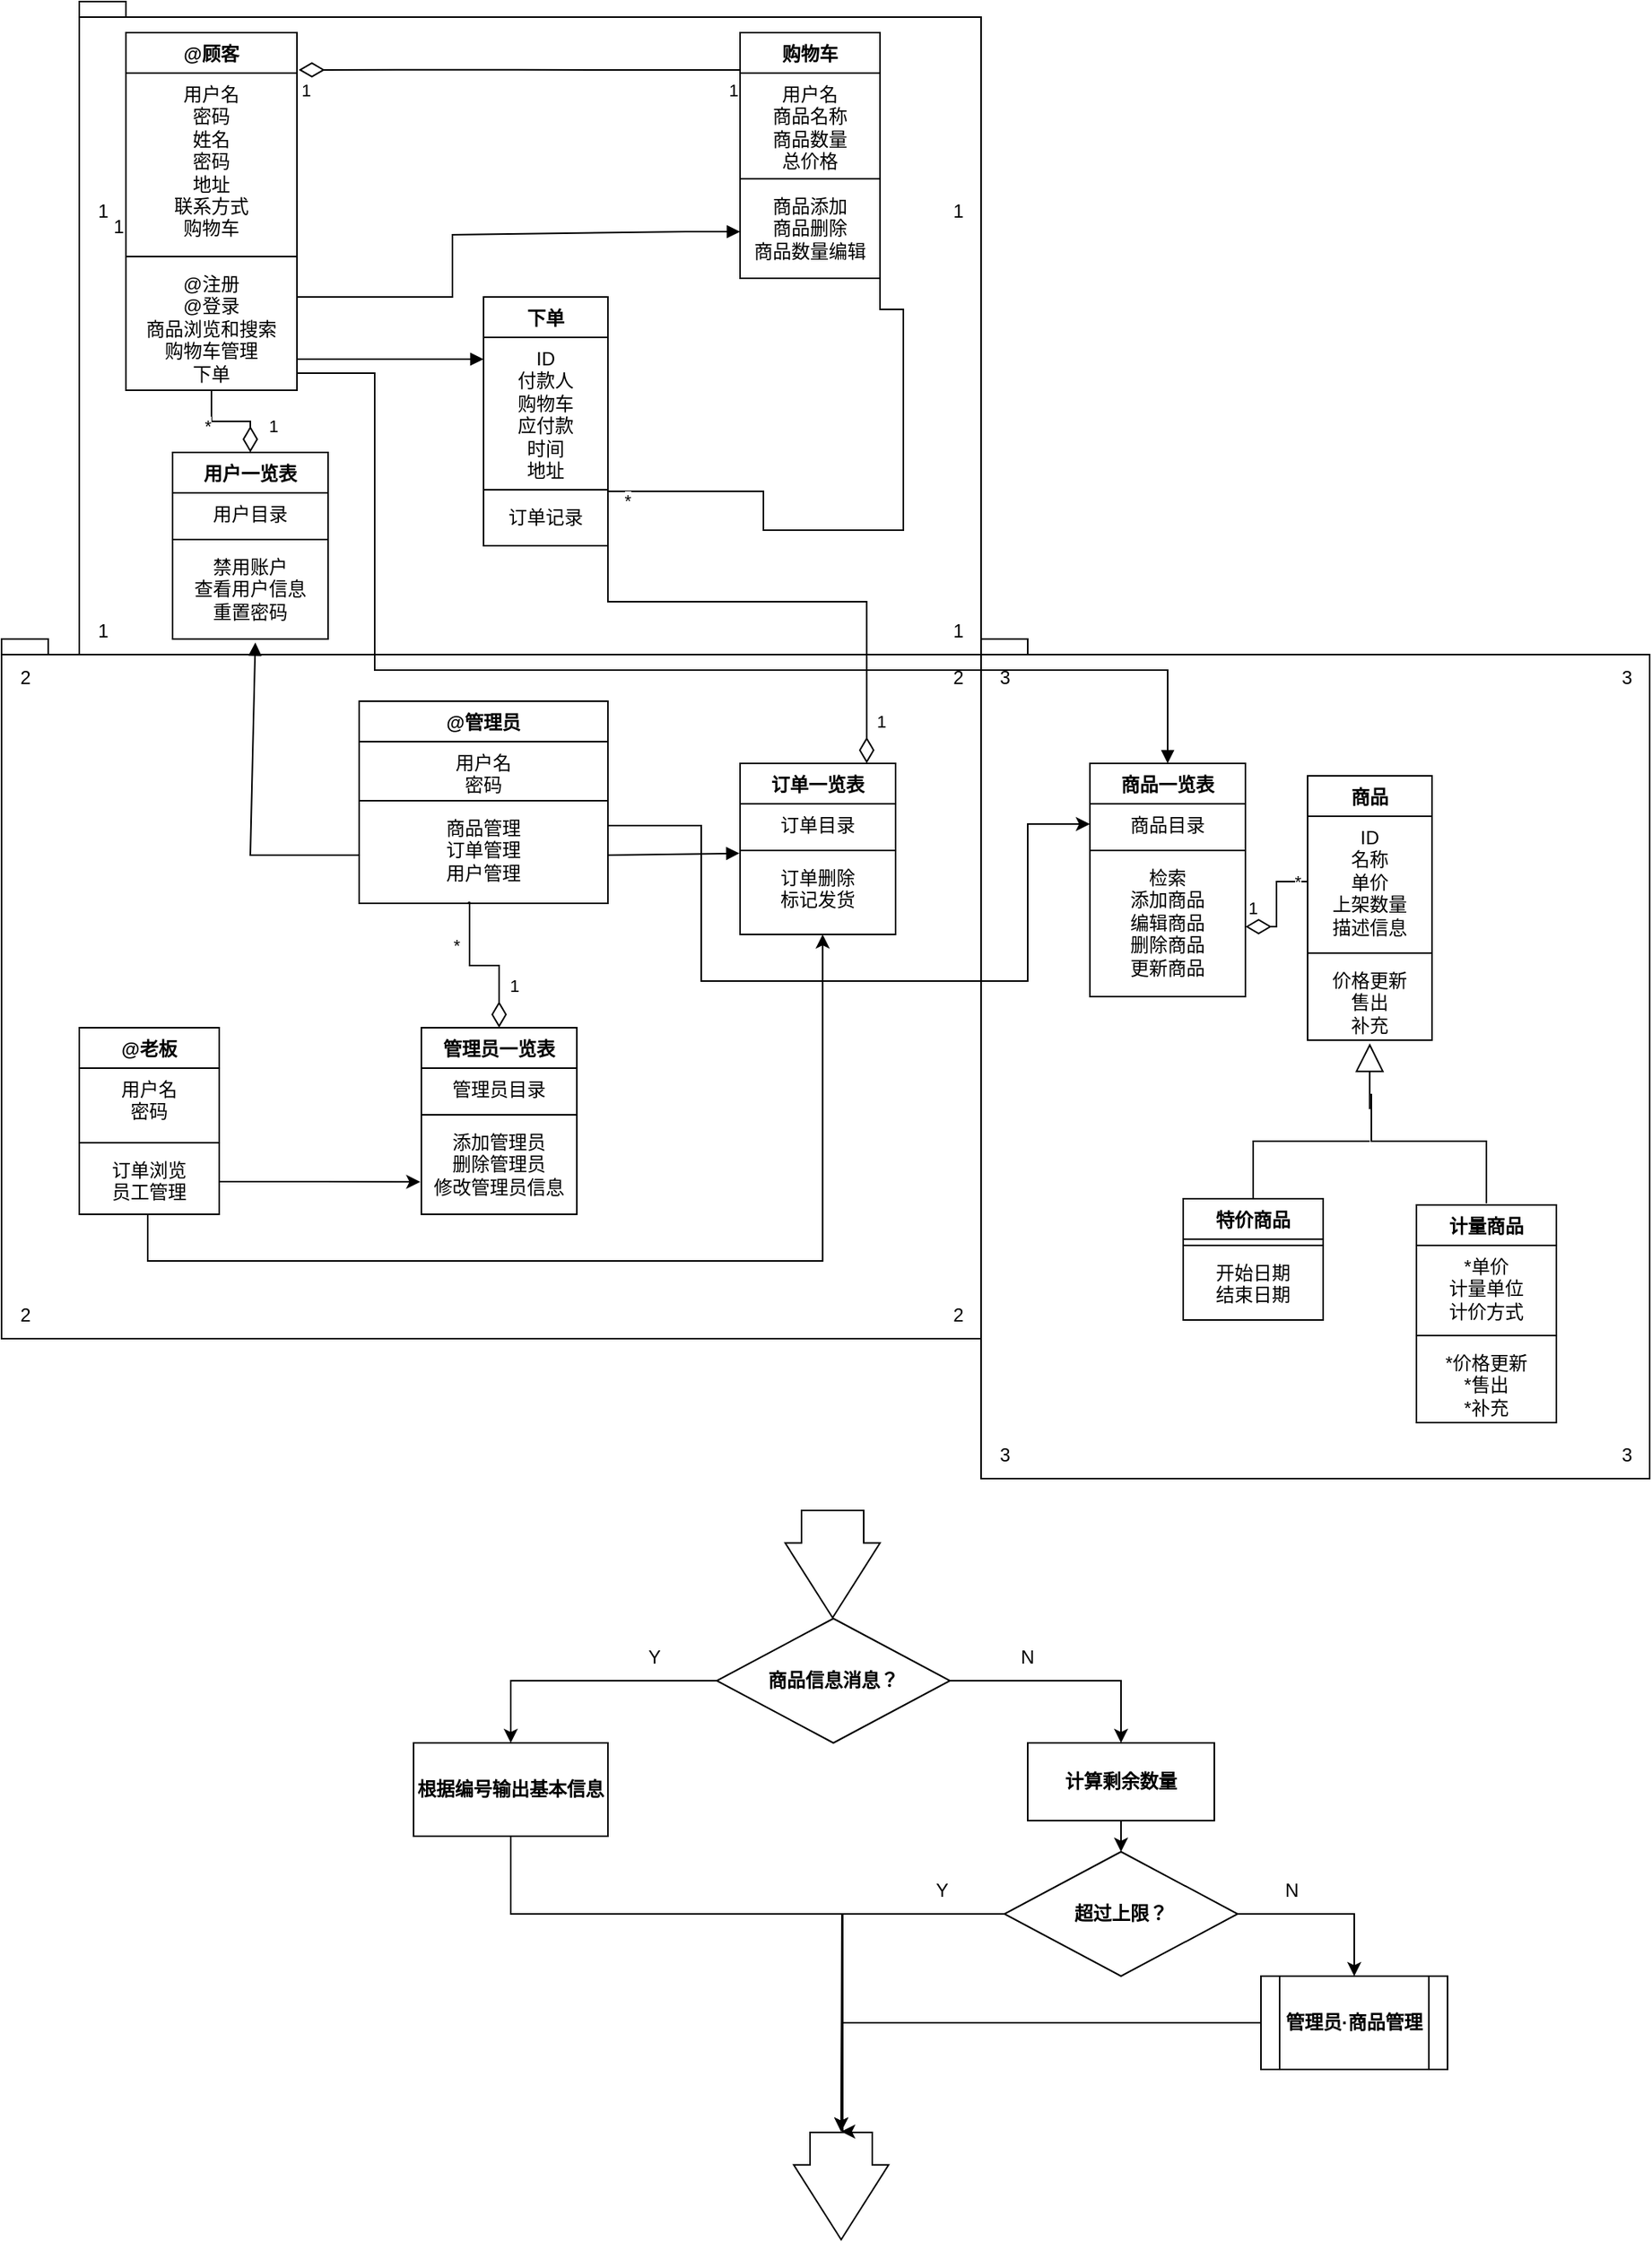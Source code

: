 <mxfile version="22.0.4" type="github">
  <diagram name="Page-1" id="e7e014a7-5840-1c2e-5031-d8a46d1fe8dd">
    <mxGraphModel dx="1042" dy="543" grid="1" gridSize="10" guides="1" tooltips="1" connect="1" arrows="1" fold="1" page="1" pageScale="1" pageWidth="1169" pageHeight="826" background="none" math="0" shadow="0">
      <root>
        <mxCell id="0" />
        <mxCell id="1" parent="0" />
        <mxCell id="9KnD5VtuCWjYIkfTTjhj-214" value="" style="rounded=0;whiteSpace=wrap;html=1;" vertex="1" parent="1">
          <mxGeometry x="820" y="1010" width="430" height="530" as="geometry" />
        </mxCell>
        <mxCell id="9KnD5VtuCWjYIkfTTjhj-182" value="" style="rounded=0;whiteSpace=wrap;html=1;" vertex="1" parent="1">
          <mxGeometry x="190" y="1010" width="630" height="440" as="geometry" />
        </mxCell>
        <mxCell id="9KnD5VtuCWjYIkfTTjhj-96" value="" style="rounded=0;whiteSpace=wrap;html=1;" vertex="1" parent="1">
          <mxGeometry x="240" y="600" width="580" height="410" as="geometry" />
        </mxCell>
        <mxCell id="9KnD5VtuCWjYIkfTTjhj-64" value="下单" style="swimlane;fontStyle=1;align=center;verticalAlign=top;childLayout=stackLayout;horizontal=1;startSize=26;horizontalStack=0;resizeParent=1;resizeParentMax=0;resizeLast=0;collapsible=1;marginBottom=0;whiteSpace=wrap;html=1;" vertex="1" parent="1">
          <mxGeometry x="500" y="780" width="80" height="160" as="geometry" />
        </mxCell>
        <mxCell id="9KnD5VtuCWjYIkfTTjhj-65" value="ID&lt;br&gt;付款人&lt;br&gt;购物车&lt;br&gt;应付款&lt;br&gt;时间&lt;br&gt;地址" style="text;strokeColor=none;fillColor=none;align=center;verticalAlign=top;spacingLeft=4;spacingRight=4;overflow=hidden;rotatable=0;points=[[0,0.5],[1,0.5]];portConstraint=eastwest;whiteSpace=wrap;html=1;" vertex="1" parent="9KnD5VtuCWjYIkfTTjhj-64">
          <mxGeometry y="26" width="80" height="94" as="geometry" />
        </mxCell>
        <mxCell id="9KnD5VtuCWjYIkfTTjhj-66" value="" style="line;strokeWidth=1;fillColor=none;align=left;verticalAlign=middle;spacingTop=-1;spacingLeft=3;spacingRight=3;rotatable=0;labelPosition=right;points=[];portConstraint=eastwest;strokeColor=inherit;" vertex="1" parent="9KnD5VtuCWjYIkfTTjhj-64">
          <mxGeometry y="120" width="80" height="8" as="geometry" />
        </mxCell>
        <mxCell id="9KnD5VtuCWjYIkfTTjhj-67" value="订单记录" style="text;strokeColor=none;fillColor=none;align=center;verticalAlign=top;spacingLeft=4;spacingRight=4;overflow=hidden;rotatable=0;points=[[0,0.5],[1,0.5]];portConstraint=eastwest;whiteSpace=wrap;html=1;" vertex="1" parent="9KnD5VtuCWjYIkfTTjhj-64">
          <mxGeometry y="128" width="80" height="32" as="geometry" />
        </mxCell>
        <mxCell id="9KnD5VtuCWjYIkfTTjhj-68" value="" style="html=1;verticalAlign=bottom;endArrow=block;curved=0;rounded=0;entryX=0;entryY=0.5;entryDx=0;entryDy=0;" edge="1" parent="1">
          <mxGeometry x="-0.003" width="80" relative="1" as="geometry">
            <mxPoint x="380" y="820" as="sourcePoint" />
            <mxPoint x="500" y="820" as="targetPoint" />
            <mxPoint as="offset" />
          </mxGeometry>
        </mxCell>
        <mxCell id="9KnD5VtuCWjYIkfTTjhj-51" value="@顾客" style="swimlane;fontStyle=1;align=center;verticalAlign=top;childLayout=stackLayout;horizontal=1;startSize=26;horizontalStack=0;resizeParent=1;resizeParentMax=0;resizeLast=0;collapsible=1;marginBottom=0;whiteSpace=wrap;html=1;" vertex="1" parent="1">
          <mxGeometry x="270" y="610" width="110" height="230" as="geometry">
            <mxRectangle x="270" y="720" width="100" height="30" as="alternateBounds" />
          </mxGeometry>
        </mxCell>
        <mxCell id="9KnD5VtuCWjYIkfTTjhj-52" value="&lt;div style=&quot;&quot;&gt;&lt;span style=&quot;background-color: initial;&quot;&gt;用户名&lt;/span&gt;&lt;/div&gt;&lt;div style=&quot;&quot;&gt;&lt;span style=&quot;background-color: initial;&quot;&gt;密码&lt;/span&gt;&lt;/div&gt;&lt;div style=&quot;&quot;&gt;&lt;span style=&quot;background-color: initial;&quot;&gt;姓名&lt;/span&gt;&lt;/div&gt;&lt;div style=&quot;&quot;&gt;&lt;span style=&quot;background-color: initial;&quot;&gt;密码&lt;/span&gt;&lt;/div&gt;&lt;div style=&quot;&quot;&gt;&lt;span style=&quot;background-color: initial;&quot;&gt;地址&lt;/span&gt;&lt;/div&gt;&lt;div style=&quot;&quot;&gt;&lt;span style=&quot;background-color: initial;&quot;&gt;联系方式&lt;/span&gt;&lt;/div&gt;&lt;div style=&quot;&quot;&gt;&lt;span style=&quot;background-color: initial;&quot;&gt;购物车&lt;/span&gt;&lt;/div&gt;" style="text;strokeColor=none;fillColor=none;align=center;verticalAlign=top;spacingLeft=4;spacingRight=4;overflow=hidden;rotatable=0;points=[[0,0.5],[1,0.5]];portConstraint=eastwest;whiteSpace=wrap;html=1;" vertex="1" parent="9KnD5VtuCWjYIkfTTjhj-51">
          <mxGeometry y="26" width="110" height="114" as="geometry" />
        </mxCell>
        <mxCell id="9KnD5VtuCWjYIkfTTjhj-53" value="" style="line;strokeWidth=1;fillColor=none;align=left;verticalAlign=middle;spacingTop=-1;spacingLeft=3;spacingRight=3;rotatable=0;labelPosition=right;points=[];portConstraint=eastwest;strokeColor=inherit;" vertex="1" parent="9KnD5VtuCWjYIkfTTjhj-51">
          <mxGeometry y="140" width="110" height="8" as="geometry" />
        </mxCell>
        <mxCell id="9KnD5VtuCWjYIkfTTjhj-54" value="&lt;div style=&quot;&quot;&gt;&lt;span style=&quot;background-color: initial;&quot;&gt;@注册&lt;/span&gt;&lt;/div&gt;&lt;div style=&quot;&quot;&gt;&lt;span style=&quot;background-color: initial;&quot;&gt;@登录&lt;/span&gt;&lt;/div&gt;&lt;div style=&quot;&quot;&gt;&lt;span style=&quot;background-color: initial;&quot;&gt;商品浏览和搜索&lt;/span&gt;&lt;/div&gt;&lt;div style=&quot;&quot;&gt;&lt;span style=&quot;background-color: initial;&quot;&gt;购物车管理&lt;/span&gt;&lt;/div&gt;&lt;div style=&quot;&quot;&gt;&lt;span style=&quot;background-color: initial;&quot;&gt;下单&lt;/span&gt;&lt;/div&gt;&lt;div style=&quot;&quot;&gt;&lt;span style=&quot;background-color: initial;&quot;&gt;&lt;br&gt;&lt;/span&gt;&lt;/div&gt;" style="text;strokeColor=none;fillColor=none;align=center;verticalAlign=top;spacingLeft=4;spacingRight=4;overflow=hidden;rotatable=0;points=[[0,0.5],[1,0.5]];portConstraint=eastwest;whiteSpace=wrap;html=1;" vertex="1" parent="9KnD5VtuCWjYIkfTTjhj-51">
          <mxGeometry y="148" width="110" height="82" as="geometry" />
        </mxCell>
        <mxCell id="9KnD5VtuCWjYIkfTTjhj-97" value="" style="rounded=0;whiteSpace=wrap;html=1;" vertex="1" parent="1">
          <mxGeometry x="240" y="590" width="30" height="10" as="geometry" />
        </mxCell>
        <mxCell id="9KnD5VtuCWjYIkfTTjhj-55" value="购物车" style="swimlane;fontStyle=1;align=center;verticalAlign=top;childLayout=stackLayout;horizontal=1;startSize=26;horizontalStack=0;resizeParent=1;resizeParentMax=0;resizeLast=0;collapsible=1;marginBottom=0;whiteSpace=wrap;html=1;" vertex="1" parent="1">
          <mxGeometry x="665" y="610" width="90" height="158" as="geometry" />
        </mxCell>
        <mxCell id="9KnD5VtuCWjYIkfTTjhj-56" value="用户名&lt;br&gt;商品名称&lt;br&gt;商品数量&lt;br&gt;总价格" style="text;strokeColor=none;fillColor=none;align=center;verticalAlign=top;spacingLeft=4;spacingRight=4;overflow=hidden;rotatable=0;points=[[0,0.5],[1,0.5]];portConstraint=eastwest;whiteSpace=wrap;html=1;" vertex="1" parent="9KnD5VtuCWjYIkfTTjhj-55">
          <mxGeometry y="26" width="90" height="64" as="geometry" />
        </mxCell>
        <mxCell id="9KnD5VtuCWjYIkfTTjhj-57" value="" style="line;strokeWidth=1;fillColor=none;align=left;verticalAlign=middle;spacingTop=-1;spacingLeft=3;spacingRight=3;rotatable=0;labelPosition=right;points=[];portConstraint=eastwest;strokeColor=inherit;" vertex="1" parent="9KnD5VtuCWjYIkfTTjhj-55">
          <mxGeometry y="90" width="90" height="8" as="geometry" />
        </mxCell>
        <mxCell id="9KnD5VtuCWjYIkfTTjhj-72" value="商品添加&lt;br&gt;商品删除&lt;br&gt;商品数量编辑" style="text;strokeColor=none;fillColor=none;align=center;verticalAlign=top;spacingLeft=4;spacingRight=4;overflow=hidden;rotatable=0;points=[[0,0.5],[1,0.5]];portConstraint=eastwest;whiteSpace=wrap;html=1;" vertex="1" parent="9KnD5VtuCWjYIkfTTjhj-55">
          <mxGeometry y="98" width="90" height="60" as="geometry" />
        </mxCell>
        <mxCell id="9KnD5VtuCWjYIkfTTjhj-107" value="@管理员" style="swimlane;fontStyle=1;align=center;verticalAlign=top;childLayout=stackLayout;horizontal=1;startSize=26;horizontalStack=0;resizeParent=1;resizeParentMax=0;resizeLast=0;collapsible=1;marginBottom=0;whiteSpace=wrap;html=1;" vertex="1" parent="1">
          <mxGeometry x="420" y="1040" width="160" height="130" as="geometry" />
        </mxCell>
        <mxCell id="9KnD5VtuCWjYIkfTTjhj-108" value="用户名&lt;br&gt;密码" style="text;strokeColor=none;fillColor=none;align=center;verticalAlign=top;spacingLeft=4;spacingRight=4;overflow=hidden;rotatable=0;points=[[0,0.5],[1,0.5]];portConstraint=eastwest;whiteSpace=wrap;html=1;" vertex="1" parent="9KnD5VtuCWjYIkfTTjhj-107">
          <mxGeometry y="26" width="160" height="34" as="geometry" />
        </mxCell>
        <mxCell id="9KnD5VtuCWjYIkfTTjhj-109" value="" style="line;strokeWidth=1;fillColor=none;align=left;verticalAlign=middle;spacingTop=-1;spacingLeft=3;spacingRight=3;rotatable=0;labelPosition=right;points=[];portConstraint=eastwest;strokeColor=inherit;" vertex="1" parent="9KnD5VtuCWjYIkfTTjhj-107">
          <mxGeometry y="60" width="160" height="8" as="geometry" />
        </mxCell>
        <mxCell id="9KnD5VtuCWjYIkfTTjhj-110" value="商品管理&lt;br&gt;订单管理&lt;br&gt;用户管理" style="text;strokeColor=none;fillColor=none;align=center;verticalAlign=top;spacingLeft=4;spacingRight=4;overflow=hidden;rotatable=0;points=[[0,0.5],[1,0.5]];portConstraint=eastwest;whiteSpace=wrap;html=1;" vertex="1" parent="9KnD5VtuCWjYIkfTTjhj-107">
          <mxGeometry y="68" width="160" height="62" as="geometry" />
        </mxCell>
        <mxCell id="9KnD5VtuCWjYIkfTTjhj-124" value="" style="endArrow=none;html=1;endSize=12;startArrow=diamondThin;startSize=14;startFill=0;edgeStyle=orthogonalEdgeStyle;rounded=0;entryX=0;entryY=-0.031;entryDx=0;entryDy=0;exitX=1.01;exitY=-0.018;exitDx=0;exitDy=0;exitPerimeter=0;entryPerimeter=0;endFill=0;" edge="1" parent="1" source="9KnD5VtuCWjYIkfTTjhj-52" target="9KnD5VtuCWjYIkfTTjhj-56">
          <mxGeometry relative="1" as="geometry">
            <mxPoint x="675" y="870" as="sourcePoint" />
            <mxPoint x="740" y="868" as="targetPoint" />
          </mxGeometry>
        </mxCell>
        <mxCell id="9KnD5VtuCWjYIkfTTjhj-125" value="1" style="edgeLabel;resizable=0;html=1;align=left;verticalAlign=top;" connectable="0" vertex="1" parent="9KnD5VtuCWjYIkfTTjhj-124">
          <mxGeometry x="-1" relative="1" as="geometry" />
        </mxCell>
        <mxCell id="9KnD5VtuCWjYIkfTTjhj-126" value="1" style="edgeLabel;resizable=0;html=1;align=right;verticalAlign=top;" connectable="0" vertex="1" parent="9KnD5VtuCWjYIkfTTjhj-124">
          <mxGeometry x="1" relative="1" as="geometry" />
        </mxCell>
        <mxCell id="9KnD5VtuCWjYIkfTTjhj-127" value="" style="endArrow=none;html=1;edgeStyle=orthogonalEdgeStyle;rounded=0;exitX=1;exitY=0.5;exitDx=0;exitDy=0;entryX=1;entryY=0.5;entryDx=0;entryDy=0;" edge="1" parent="1" source="9KnD5VtuCWjYIkfTTjhj-65" target="9KnD5VtuCWjYIkfTTjhj-56">
          <mxGeometry relative="1" as="geometry">
            <mxPoint x="490" y="880" as="sourcePoint" />
            <mxPoint x="650" y="880" as="targetPoint" />
            <Array as="points">
              <mxPoint x="680" y="905" />
              <mxPoint x="680" y="930" />
              <mxPoint x="770" y="930" />
              <mxPoint x="770" y="788" />
              <mxPoint x="755" y="788" />
            </Array>
          </mxGeometry>
        </mxCell>
        <mxCell id="9KnD5VtuCWjYIkfTTjhj-131" value="" style="html=1;verticalAlign=bottom;endArrow=block;curved=0;rounded=0;entryX=0;entryY=0.5;entryDx=0;entryDy=0;" edge="1" parent="1" target="9KnD5VtuCWjYIkfTTjhj-72">
          <mxGeometry x="-0.003" width="80" relative="1" as="geometry">
            <mxPoint x="380" y="780" as="sourcePoint" />
            <mxPoint x="730" y="860" as="targetPoint" />
            <mxPoint as="offset" />
            <Array as="points">
              <mxPoint x="430" y="780" />
              <mxPoint x="480" y="780" />
              <mxPoint x="480" y="740" />
              <mxPoint x="630" y="738" />
            </Array>
          </mxGeometry>
        </mxCell>
        <mxCell id="9KnD5VtuCWjYIkfTTjhj-132" value="订单一览表" style="swimlane;fontStyle=1;align=center;verticalAlign=top;childLayout=stackLayout;horizontal=1;startSize=26;horizontalStack=0;resizeParent=1;resizeParentMax=0;resizeLast=0;collapsible=1;marginBottom=0;whiteSpace=wrap;html=1;" vertex="1" parent="1">
          <mxGeometry x="665" y="1080" width="100" height="110" as="geometry" />
        </mxCell>
        <mxCell id="9KnD5VtuCWjYIkfTTjhj-133" value="订单目录" style="text;strokeColor=none;fillColor=none;align=center;verticalAlign=top;spacingLeft=4;spacingRight=4;overflow=hidden;rotatable=0;points=[[0,0.5],[1,0.5]];portConstraint=eastwest;whiteSpace=wrap;html=1;" vertex="1" parent="9KnD5VtuCWjYIkfTTjhj-132">
          <mxGeometry y="26" width="100" height="26" as="geometry" />
        </mxCell>
        <mxCell id="9KnD5VtuCWjYIkfTTjhj-134" value="" style="line;strokeWidth=1;fillColor=none;align=left;verticalAlign=middle;spacingTop=-1;spacingLeft=3;spacingRight=3;rotatable=0;labelPosition=right;points=[];portConstraint=eastwest;strokeColor=inherit;" vertex="1" parent="9KnD5VtuCWjYIkfTTjhj-132">
          <mxGeometry y="52" width="100" height="8" as="geometry" />
        </mxCell>
        <mxCell id="9KnD5VtuCWjYIkfTTjhj-135" value="订单删除&lt;br&gt;标记发货" style="text;strokeColor=none;fillColor=none;align=center;verticalAlign=top;spacingLeft=4;spacingRight=4;overflow=hidden;rotatable=0;points=[[0,0.5],[1,0.5]];portConstraint=eastwest;whiteSpace=wrap;html=1;" vertex="1" parent="9KnD5VtuCWjYIkfTTjhj-132">
          <mxGeometry y="60" width="100" height="50" as="geometry" />
        </mxCell>
        <mxCell id="9KnD5VtuCWjYIkfTTjhj-136" value="用户一览表" style="swimlane;fontStyle=1;align=center;verticalAlign=top;childLayout=stackLayout;horizontal=1;startSize=26;horizontalStack=0;resizeParent=1;resizeParentMax=0;resizeLast=0;collapsible=1;marginBottom=0;whiteSpace=wrap;html=1;" vertex="1" parent="1">
          <mxGeometry x="300" y="880" width="100" height="120" as="geometry" />
        </mxCell>
        <mxCell id="9KnD5VtuCWjYIkfTTjhj-137" value="用户目录" style="text;strokeColor=none;fillColor=none;align=center;verticalAlign=top;spacingLeft=4;spacingRight=4;overflow=hidden;rotatable=0;points=[[0,0.5],[1,0.5]];portConstraint=eastwest;whiteSpace=wrap;html=1;" vertex="1" parent="9KnD5VtuCWjYIkfTTjhj-136">
          <mxGeometry y="26" width="100" height="26" as="geometry" />
        </mxCell>
        <mxCell id="9KnD5VtuCWjYIkfTTjhj-138" value="" style="line;strokeWidth=1;fillColor=none;align=left;verticalAlign=middle;spacingTop=-1;spacingLeft=3;spacingRight=3;rotatable=0;labelPosition=right;points=[];portConstraint=eastwest;strokeColor=inherit;" vertex="1" parent="9KnD5VtuCWjYIkfTTjhj-136">
          <mxGeometry y="52" width="100" height="8" as="geometry" />
        </mxCell>
        <mxCell id="9KnD5VtuCWjYIkfTTjhj-139" value="禁用账户&lt;br&gt;查看用户信息&lt;br&gt;重置密码" style="text;strokeColor=none;fillColor=none;align=center;verticalAlign=top;spacingLeft=4;spacingRight=4;overflow=hidden;rotatable=0;points=[[0,0.5],[1,0.5]];portConstraint=eastwest;whiteSpace=wrap;html=1;" vertex="1" parent="9KnD5VtuCWjYIkfTTjhj-136">
          <mxGeometry y="60" width="100" height="60" as="geometry" />
        </mxCell>
        <mxCell id="9KnD5VtuCWjYIkfTTjhj-141" value="" style="html=1;verticalAlign=bottom;endArrow=block;curved=0;rounded=0;entryX=-0.004;entryY=-0.043;entryDx=0;entryDy=0;entryPerimeter=0;exitX=1;exitY=0.5;exitDx=0;exitDy=0;" edge="1" parent="1" source="9KnD5VtuCWjYIkfTTjhj-110" target="9KnD5VtuCWjYIkfTTjhj-135">
          <mxGeometry x="-0.003" width="80" relative="1" as="geometry">
            <mxPoint x="620" y="1150" as="sourcePoint" />
            <mxPoint x="664.68" y="1149.996" as="targetPoint" />
            <mxPoint as="offset" />
          </mxGeometry>
        </mxCell>
        <mxCell id="9KnD5VtuCWjYIkfTTjhj-142" value="" style="html=1;verticalAlign=bottom;endArrow=block;curved=0;rounded=0;entryX=0.532;entryY=1.038;entryDx=0;entryDy=0;entryPerimeter=0;exitX=0;exitY=0.5;exitDx=0;exitDy=0;" edge="1" parent="1" source="9KnD5VtuCWjYIkfTTjhj-110" target="9KnD5VtuCWjYIkfTTjhj-139">
          <mxGeometry x="-0.003" width="80" relative="1" as="geometry">
            <mxPoint x="430" y="1160" as="sourcePoint" />
            <mxPoint x="524.68" y="979.736" as="targetPoint" />
            <mxPoint as="offset" />
            <Array as="points">
              <mxPoint x="350" y="1139" />
            </Array>
          </mxGeometry>
        </mxCell>
        <mxCell id="9KnD5VtuCWjYIkfTTjhj-147" value="" style="endArrow=none;html=1;endSize=12;startArrow=diamondThin;startSize=14;startFill=0;edgeStyle=orthogonalEdgeStyle;rounded=0;exitX=0.5;exitY=0;exitDx=0;exitDy=0;entryX=0.5;entryY=1;entryDx=0;entryDy=0;entryPerimeter=0;endFill=0;" edge="1" parent="1" source="9KnD5VtuCWjYIkfTTjhj-136" target="9KnD5VtuCWjYIkfTTjhj-54">
          <mxGeometry relative="1" as="geometry">
            <mxPoint x="490" y="970" as="sourcePoint" />
            <mxPoint x="650" y="970" as="targetPoint" />
            <Array as="points">
              <mxPoint x="350" y="860" />
              <mxPoint x="325" y="860" />
            </Array>
          </mxGeometry>
        </mxCell>
        <mxCell id="9KnD5VtuCWjYIkfTTjhj-148" value="1" style="edgeLabel;resizable=0;html=1;align=left;verticalAlign=top;" connectable="0" vertex="1" parent="9KnD5VtuCWjYIkfTTjhj-147">
          <mxGeometry x="-1" relative="1" as="geometry">
            <mxPoint x="10" y="-30" as="offset" />
          </mxGeometry>
        </mxCell>
        <mxCell id="9KnD5VtuCWjYIkfTTjhj-149" value="*" style="edgeLabel;resizable=0;html=1;align=right;verticalAlign=top;" connectable="0" vertex="1" parent="9KnD5VtuCWjYIkfTTjhj-147">
          <mxGeometry x="1" relative="1" as="geometry">
            <mxPoint y="10" as="offset" />
          </mxGeometry>
        </mxCell>
        <mxCell id="9KnD5VtuCWjYIkfTTjhj-154" value="" style="endArrow=none;html=1;endSize=12;startArrow=diamondThin;startSize=14;startFill=0;edgeStyle=orthogonalEdgeStyle;rounded=0;exitX=0.5;exitY=0;exitDx=0;exitDy=0;endFill=0;entryX=1;entryY=0.5;entryDx=0;entryDy=0;" edge="1" parent="1" target="9KnD5VtuCWjYIkfTTjhj-67">
          <mxGeometry relative="1" as="geometry">
            <mxPoint x="746.44" y="1080" as="sourcePoint" />
            <mxPoint x="585" y="995.584" as="targetPoint" />
            <Array as="points">
              <mxPoint x="746" y="976" />
            </Array>
          </mxGeometry>
        </mxCell>
        <mxCell id="9KnD5VtuCWjYIkfTTjhj-155" value="1" style="edgeLabel;resizable=0;html=1;align=left;verticalAlign=top;" connectable="0" vertex="1" parent="9KnD5VtuCWjYIkfTTjhj-154">
          <mxGeometry x="-1" relative="1" as="geometry">
            <mxPoint x="5" y="-40" as="offset" />
          </mxGeometry>
        </mxCell>
        <mxCell id="9KnD5VtuCWjYIkfTTjhj-156" value="*" style="edgeLabel;resizable=0;html=1;align=right;verticalAlign=top;" connectable="0" vertex="1" parent="9KnD5VtuCWjYIkfTTjhj-154">
          <mxGeometry x="1" relative="1" as="geometry">
            <mxPoint x="15" y="-26" as="offset" />
          </mxGeometry>
        </mxCell>
        <mxCell id="9KnD5VtuCWjYIkfTTjhj-157" value="@老板" style="swimlane;fontStyle=1;align=center;verticalAlign=top;childLayout=stackLayout;horizontal=1;startSize=26;horizontalStack=0;resizeParent=1;resizeParentMax=0;resizeLast=0;collapsible=1;marginBottom=0;whiteSpace=wrap;html=1;" vertex="1" parent="1">
          <mxGeometry x="240" y="1250" width="90" height="120" as="geometry" />
        </mxCell>
        <mxCell id="9KnD5VtuCWjYIkfTTjhj-158" value="用户名&lt;br&gt;密码" style="text;strokeColor=none;fillColor=none;align=center;verticalAlign=top;spacingLeft=4;spacingRight=4;overflow=hidden;rotatable=0;points=[[0,0.5],[1,0.5]];portConstraint=eastwest;whiteSpace=wrap;html=1;" vertex="1" parent="9KnD5VtuCWjYIkfTTjhj-157">
          <mxGeometry y="26" width="90" height="44" as="geometry" />
        </mxCell>
        <mxCell id="9KnD5VtuCWjYIkfTTjhj-159" value="" style="line;strokeWidth=1;fillColor=none;align=left;verticalAlign=middle;spacingTop=-1;spacingLeft=3;spacingRight=3;rotatable=0;labelPosition=right;points=[];portConstraint=eastwest;strokeColor=inherit;" vertex="1" parent="9KnD5VtuCWjYIkfTTjhj-157">
          <mxGeometry y="70" width="90" height="8" as="geometry" />
        </mxCell>
        <mxCell id="9KnD5VtuCWjYIkfTTjhj-160" value="订单浏览&lt;br&gt;员工管理" style="text;strokeColor=none;fillColor=none;align=center;verticalAlign=top;spacingLeft=4;spacingRight=4;overflow=hidden;rotatable=0;points=[[0,0.5],[1,0.5]];portConstraint=eastwest;whiteSpace=wrap;html=1;" vertex="1" parent="9KnD5VtuCWjYIkfTTjhj-157">
          <mxGeometry y="78" width="90" height="42" as="geometry" />
        </mxCell>
        <mxCell id="9KnD5VtuCWjYIkfTTjhj-161" value="管理员一览表" style="swimlane;fontStyle=1;align=center;verticalAlign=top;childLayout=stackLayout;horizontal=1;startSize=26;horizontalStack=0;resizeParent=1;resizeParentMax=0;resizeLast=0;collapsible=1;marginBottom=0;whiteSpace=wrap;html=1;" vertex="1" parent="1">
          <mxGeometry x="460" y="1250" width="100" height="120" as="geometry" />
        </mxCell>
        <mxCell id="9KnD5VtuCWjYIkfTTjhj-162" value="管理员目录" style="text;strokeColor=none;fillColor=none;align=center;verticalAlign=top;spacingLeft=4;spacingRight=4;overflow=hidden;rotatable=0;points=[[0,0.5],[1,0.5]];portConstraint=eastwest;whiteSpace=wrap;html=1;" vertex="1" parent="9KnD5VtuCWjYIkfTTjhj-161">
          <mxGeometry y="26" width="100" height="26" as="geometry" />
        </mxCell>
        <mxCell id="9KnD5VtuCWjYIkfTTjhj-163" value="" style="line;strokeWidth=1;fillColor=none;align=left;verticalAlign=middle;spacingTop=-1;spacingLeft=3;spacingRight=3;rotatable=0;labelPosition=right;points=[];portConstraint=eastwest;strokeColor=inherit;" vertex="1" parent="9KnD5VtuCWjYIkfTTjhj-161">
          <mxGeometry y="52" width="100" height="8" as="geometry" />
        </mxCell>
        <mxCell id="9KnD5VtuCWjYIkfTTjhj-164" value="添加管理员&lt;br&gt;删除管理员&lt;br&gt;修改管理员信息" style="text;strokeColor=none;fillColor=none;align=center;verticalAlign=top;spacingLeft=4;spacingRight=4;overflow=hidden;rotatable=0;points=[[0,0.5],[1,0.5]];portConstraint=eastwest;whiteSpace=wrap;html=1;" vertex="1" parent="9KnD5VtuCWjYIkfTTjhj-161">
          <mxGeometry y="60" width="100" height="60" as="geometry" />
        </mxCell>
        <mxCell id="9KnD5VtuCWjYIkfTTjhj-165" value="" style="endArrow=none;html=1;endSize=12;startArrow=diamondThin;startSize=14;startFill=0;edgeStyle=orthogonalEdgeStyle;rounded=0;exitX=0.5;exitY=0;exitDx=0;exitDy=0;entryX=0.437;entryY=0.991;entryDx=0;entryDy=0;entryPerimeter=0;endFill=0;" edge="1" parent="1" source="9KnD5VtuCWjYIkfTTjhj-161" target="9KnD5VtuCWjYIkfTTjhj-110">
          <mxGeometry relative="1" as="geometry">
            <mxPoint x="756.44" y="1090" as="sourcePoint" />
            <mxPoint x="530" y="1190" as="targetPoint" />
            <Array as="points">
              <mxPoint x="510" y="1210" />
              <mxPoint x="491" y="1210" />
              <mxPoint x="491" y="1169" />
            </Array>
          </mxGeometry>
        </mxCell>
        <mxCell id="9KnD5VtuCWjYIkfTTjhj-166" value="1" style="edgeLabel;resizable=0;html=1;align=left;verticalAlign=top;" connectable="0" vertex="1" parent="9KnD5VtuCWjYIkfTTjhj-165">
          <mxGeometry x="-1" relative="1" as="geometry">
            <mxPoint x="5" y="-40" as="offset" />
          </mxGeometry>
        </mxCell>
        <mxCell id="9KnD5VtuCWjYIkfTTjhj-167" value="*" style="edgeLabel;resizable=0;html=1;align=right;verticalAlign=top;" connectable="0" vertex="1" parent="9KnD5VtuCWjYIkfTTjhj-165">
          <mxGeometry x="1" relative="1" as="geometry">
            <mxPoint x="-5" y="15" as="offset" />
          </mxGeometry>
        </mxCell>
        <mxCell id="9KnD5VtuCWjYIkfTTjhj-169" value="1" style="text;html=1;align=center;verticalAlign=middle;resizable=0;points=[];autosize=1;strokeColor=none;fillColor=none;" vertex="1" parent="1">
          <mxGeometry x="240" y="710" width="30" height="30" as="geometry" />
        </mxCell>
        <mxCell id="9KnD5VtuCWjYIkfTTjhj-173" value="1" style="text;html=1;align=center;verticalAlign=middle;resizable=0;points=[];autosize=1;strokeColor=none;fillColor=none;" vertex="1" parent="1">
          <mxGeometry x="240" y="980" width="30" height="30" as="geometry" />
        </mxCell>
        <mxCell id="9KnD5VtuCWjYIkfTTjhj-176" value="1" style="text;html=1;align=center;verticalAlign=middle;resizable=0;points=[];autosize=1;strokeColor=none;fillColor=none;" vertex="1" parent="1">
          <mxGeometry x="790" y="710" width="30" height="30" as="geometry" />
        </mxCell>
        <mxCell id="9KnD5VtuCWjYIkfTTjhj-177" value="1" style="text;html=1;align=center;verticalAlign=middle;resizable=0;points=[];autosize=1;strokeColor=none;fillColor=none;" vertex="1" parent="1">
          <mxGeometry x="790" y="980" width="30" height="30" as="geometry" />
        </mxCell>
        <mxCell id="9KnD5VtuCWjYIkfTTjhj-180" style="edgeStyle=orthogonalEdgeStyle;rounded=0;orthogonalLoop=1;jettySize=auto;html=1;entryX=-0.007;entryY=0.653;entryDx=0;entryDy=0;entryPerimeter=0;" edge="1" parent="1" source="9KnD5VtuCWjYIkfTTjhj-160" target="9KnD5VtuCWjYIkfTTjhj-164">
          <mxGeometry relative="1" as="geometry" />
        </mxCell>
        <mxCell id="9KnD5VtuCWjYIkfTTjhj-181" style="edgeStyle=orthogonalEdgeStyle;rounded=0;orthogonalLoop=1;jettySize=auto;html=1;entryX=0.531;entryY=1;entryDx=0;entryDy=0;entryPerimeter=0;" edge="1" parent="1" target="9KnD5VtuCWjYIkfTTjhj-135">
          <mxGeometry relative="1" as="geometry">
            <mxPoint x="284" y="1370" as="sourcePoint" />
            <Array as="points">
              <mxPoint x="284" y="1400" />
              <mxPoint x="718" y="1400" />
            </Array>
          </mxGeometry>
        </mxCell>
        <mxCell id="9KnD5VtuCWjYIkfTTjhj-183" value="" style="rounded=0;whiteSpace=wrap;html=1;" vertex="1" parent="1">
          <mxGeometry x="190" y="1000" width="30" height="10" as="geometry" />
        </mxCell>
        <mxCell id="9KnD5VtuCWjYIkfTTjhj-184" value="2" style="text;html=1;align=center;verticalAlign=middle;resizable=0;points=[];autosize=1;strokeColor=none;fillColor=none;" vertex="1" parent="1">
          <mxGeometry x="190" y="1010" width="30" height="30" as="geometry" />
        </mxCell>
        <mxCell id="9KnD5VtuCWjYIkfTTjhj-185" value="1" style="text;html=1;align=center;verticalAlign=middle;resizable=0;points=[];autosize=1;strokeColor=none;fillColor=none;" vertex="1" parent="1">
          <mxGeometry x="250" y="720" width="30" height="30" as="geometry" />
        </mxCell>
        <mxCell id="9KnD5VtuCWjYIkfTTjhj-186" value="2" style="text;html=1;align=center;verticalAlign=middle;resizable=0;points=[];autosize=1;strokeColor=none;fillColor=none;" vertex="1" parent="1">
          <mxGeometry x="190" y="1420" width="30" height="30" as="geometry" />
        </mxCell>
        <mxCell id="9KnD5VtuCWjYIkfTTjhj-187" value="2" style="text;html=1;align=center;verticalAlign=middle;resizable=0;points=[];autosize=1;strokeColor=none;fillColor=none;" vertex="1" parent="1">
          <mxGeometry x="790" y="1010" width="30" height="30" as="geometry" />
        </mxCell>
        <mxCell id="9KnD5VtuCWjYIkfTTjhj-188" value="2" style="text;html=1;align=center;verticalAlign=middle;resizable=0;points=[];autosize=1;strokeColor=none;fillColor=none;" vertex="1" parent="1">
          <mxGeometry x="790" y="1420" width="30" height="30" as="geometry" />
        </mxCell>
        <mxCell id="9KnD5VtuCWjYIkfTTjhj-189" value="商品一览表" style="swimlane;fontStyle=1;align=center;verticalAlign=top;childLayout=stackLayout;horizontal=1;startSize=26;horizontalStack=0;resizeParent=1;resizeParentMax=0;resizeLast=0;collapsible=1;marginBottom=0;whiteSpace=wrap;html=1;" vertex="1" parent="1">
          <mxGeometry x="890" y="1080" width="100" height="150" as="geometry" />
        </mxCell>
        <mxCell id="9KnD5VtuCWjYIkfTTjhj-190" value="商品目录" style="text;strokeColor=none;fillColor=none;align=center;verticalAlign=top;spacingLeft=4;spacingRight=4;overflow=hidden;rotatable=0;points=[[0,0.5],[1,0.5]];portConstraint=eastwest;whiteSpace=wrap;html=1;" vertex="1" parent="9KnD5VtuCWjYIkfTTjhj-189">
          <mxGeometry y="26" width="100" height="26" as="geometry" />
        </mxCell>
        <mxCell id="9KnD5VtuCWjYIkfTTjhj-191" value="" style="line;strokeWidth=1;fillColor=none;align=left;verticalAlign=middle;spacingTop=-1;spacingLeft=3;spacingRight=3;rotatable=0;labelPosition=right;points=[];portConstraint=eastwest;strokeColor=inherit;" vertex="1" parent="9KnD5VtuCWjYIkfTTjhj-189">
          <mxGeometry y="52" width="100" height="8" as="geometry" />
        </mxCell>
        <mxCell id="9KnD5VtuCWjYIkfTTjhj-192" value="检索&lt;br&gt;添加商品&lt;br&gt;编辑商品&lt;br&gt;删除商品&lt;br&gt;更新商品" style="text;strokeColor=none;fillColor=none;align=center;verticalAlign=top;spacingLeft=4;spacingRight=4;overflow=hidden;rotatable=0;points=[[0,0.5],[1,0.5]];portConstraint=eastwest;whiteSpace=wrap;html=1;" vertex="1" parent="9KnD5VtuCWjYIkfTTjhj-189">
          <mxGeometry y="60" width="100" height="90" as="geometry" />
        </mxCell>
        <mxCell id="9KnD5VtuCWjYIkfTTjhj-193" style="edgeStyle=orthogonalEdgeStyle;rounded=0;orthogonalLoop=1;jettySize=auto;html=1;entryX=0;entryY=0.5;entryDx=0;entryDy=0;" edge="1" parent="1" target="9KnD5VtuCWjYIkfTTjhj-190">
          <mxGeometry relative="1" as="geometry">
            <mxPoint x="580" y="1120" as="sourcePoint" />
            <Array as="points">
              <mxPoint x="640" y="1120" />
              <mxPoint x="640" y="1220" />
              <mxPoint x="850" y="1220" />
              <mxPoint x="850" y="1119" />
            </Array>
          </mxGeometry>
        </mxCell>
        <mxCell id="9KnD5VtuCWjYIkfTTjhj-194" value="商品" style="swimlane;fontStyle=1;align=center;verticalAlign=top;childLayout=stackLayout;horizontal=1;startSize=26;horizontalStack=0;resizeParent=1;resizeParentMax=0;resizeLast=0;collapsible=1;marginBottom=0;whiteSpace=wrap;html=1;" vertex="1" parent="1">
          <mxGeometry x="1030" y="1088" width="80" height="170" as="geometry" />
        </mxCell>
        <mxCell id="9KnD5VtuCWjYIkfTTjhj-195" value="ID&lt;br&gt;名称&lt;br&gt;单价&lt;br&gt;上架数量&lt;br&gt;描述信息" style="text;strokeColor=none;fillColor=none;align=center;verticalAlign=top;spacingLeft=4;spacingRight=4;overflow=hidden;rotatable=0;points=[[0,0.5],[1,0.5]];portConstraint=eastwest;whiteSpace=wrap;html=1;" vertex="1" parent="9KnD5VtuCWjYIkfTTjhj-194">
          <mxGeometry y="26" width="80" height="84" as="geometry" />
        </mxCell>
        <mxCell id="9KnD5VtuCWjYIkfTTjhj-196" value="" style="line;strokeWidth=1;fillColor=none;align=left;verticalAlign=middle;spacingTop=-1;spacingLeft=3;spacingRight=3;rotatable=0;labelPosition=right;points=[];portConstraint=eastwest;strokeColor=inherit;" vertex="1" parent="9KnD5VtuCWjYIkfTTjhj-194">
          <mxGeometry y="110" width="80" height="8" as="geometry" />
        </mxCell>
        <mxCell id="9KnD5VtuCWjYIkfTTjhj-197" value="价格更新&lt;br&gt;售出&lt;br&gt;补充" style="text;strokeColor=none;fillColor=none;align=center;verticalAlign=top;spacingLeft=4;spacingRight=4;overflow=hidden;rotatable=0;points=[[0,0.5],[1,0.5]];portConstraint=eastwest;whiteSpace=wrap;html=1;" vertex="1" parent="9KnD5VtuCWjYIkfTTjhj-194">
          <mxGeometry y="118" width="80" height="52" as="geometry" />
        </mxCell>
        <mxCell id="9KnD5VtuCWjYIkfTTjhj-213" style="edgeStyle=orthogonalEdgeStyle;rounded=0;orthogonalLoop=1;jettySize=auto;html=1;exitX=0.5;exitY=0;exitDx=0;exitDy=0;endArrow=none;endFill=0;" edge="1" parent="1">
          <mxGeometry relative="1" as="geometry">
            <mxPoint x="1070" y="1323" as="targetPoint" />
            <mxPoint x="995" y="1363" as="sourcePoint" />
            <Array as="points">
              <mxPoint x="995" y="1323" />
            </Array>
          </mxGeometry>
        </mxCell>
        <mxCell id="9KnD5VtuCWjYIkfTTjhj-198" value="特价商品" style="swimlane;fontStyle=1;align=center;verticalAlign=top;childLayout=stackLayout;horizontal=1;startSize=26;horizontalStack=0;resizeParent=1;resizeParentMax=0;resizeLast=0;collapsible=1;marginBottom=0;whiteSpace=wrap;html=1;" vertex="1" parent="1">
          <mxGeometry x="950" y="1360" width="90" height="78" as="geometry" />
        </mxCell>
        <mxCell id="9KnD5VtuCWjYIkfTTjhj-200" value="" style="line;strokeWidth=1;fillColor=none;align=left;verticalAlign=middle;spacingTop=-1;spacingLeft=3;spacingRight=3;rotatable=0;labelPosition=right;points=[];portConstraint=eastwest;strokeColor=inherit;" vertex="1" parent="9KnD5VtuCWjYIkfTTjhj-198">
          <mxGeometry y="26" width="90" height="8" as="geometry" />
        </mxCell>
        <mxCell id="9KnD5VtuCWjYIkfTTjhj-199" value="&lt;div style=&quot;&quot;&gt;&lt;span style=&quot;background-color: initial;&quot;&gt;开始日期&lt;/span&gt;&lt;/div&gt;&lt;div style=&quot;&quot;&gt;&lt;span style=&quot;background-color: initial;&quot;&gt;结束日期&lt;/span&gt;&lt;/div&gt;" style="text;strokeColor=none;fillColor=none;align=center;verticalAlign=top;spacingLeft=4;spacingRight=4;overflow=hidden;rotatable=0;points=[[0,0.5],[1,0.5]];portConstraint=eastwest;whiteSpace=wrap;html=1;" vertex="1" parent="9KnD5VtuCWjYIkfTTjhj-198">
          <mxGeometry y="34" width="90" height="44" as="geometry" />
        </mxCell>
        <mxCell id="9KnD5VtuCWjYIkfTTjhj-212" style="edgeStyle=orthogonalEdgeStyle;rounded=0;orthogonalLoop=1;jettySize=auto;html=1;endArrow=none;endFill=0;exitX=0.5;exitY=0;exitDx=0;exitDy=0;" edge="1" parent="1">
          <mxGeometry relative="1" as="geometry">
            <mxPoint x="1070" y="1293" as="targetPoint" />
            <mxPoint x="1145" y="1363" as="sourcePoint" />
            <Array as="points">
              <mxPoint x="1145" y="1323" />
              <mxPoint x="1071" y="1323" />
            </Array>
          </mxGeometry>
        </mxCell>
        <mxCell id="9KnD5VtuCWjYIkfTTjhj-210" value="" style="endArrow=block;endSize=16;endFill=0;html=1;rounded=0;edgeStyle=elbowEdgeStyle;elbow=vertical;" edge="1" parent="1">
          <mxGeometry width="160" relative="1" as="geometry">
            <mxPoint x="1069.9" y="1302.38" as="sourcePoint" />
            <mxPoint x="1070" y="1260" as="targetPoint" />
          </mxGeometry>
        </mxCell>
        <mxCell id="9KnD5VtuCWjYIkfTTjhj-218" value="1" style="endArrow=none;html=1;endSize=12;startArrow=diamondThin;startSize=14;startFill=0;edgeStyle=orthogonalEdgeStyle;align=left;verticalAlign=bottom;rounded=0;exitX=1;exitY=0.5;exitDx=0;exitDy=0;entryX=0;entryY=0.5;entryDx=0;entryDy=0;endFill=0;" edge="1" parent="1" source="9KnD5VtuCWjYIkfTTjhj-192" target="9KnD5VtuCWjYIkfTTjhj-195">
          <mxGeometry x="-1" y="3" relative="1" as="geometry">
            <mxPoint x="780" y="1210" as="sourcePoint" />
            <mxPoint x="940" y="1210" as="targetPoint" />
          </mxGeometry>
        </mxCell>
        <mxCell id="9KnD5VtuCWjYIkfTTjhj-220" value="*" style="edgeLabel;resizable=0;html=1;align=right;verticalAlign=top;" connectable="0" vertex="1" parent="1">
          <mxGeometry x="559" y="1027.4" as="geometry">
            <mxPoint x="467" y="116" as="offset" />
          </mxGeometry>
        </mxCell>
        <mxCell id="9KnD5VtuCWjYIkfTTjhj-222" value="计量商品" style="swimlane;fontStyle=1;align=center;verticalAlign=top;childLayout=stackLayout;horizontal=1;startSize=26;horizontalStack=0;resizeParent=1;resizeParentMax=0;resizeLast=0;collapsible=1;marginBottom=0;whiteSpace=wrap;html=1;" vertex="1" parent="1">
          <mxGeometry x="1100" y="1364" width="90" height="140" as="geometry" />
        </mxCell>
        <mxCell id="9KnD5VtuCWjYIkfTTjhj-223" value="*单价&lt;br&gt;计量单位&lt;br&gt;计价方式" style="text;strokeColor=none;fillColor=none;align=center;verticalAlign=top;spacingLeft=4;spacingRight=4;overflow=hidden;rotatable=0;points=[[0,0.5],[1,0.5]];portConstraint=eastwest;whiteSpace=wrap;html=1;" vertex="1" parent="9KnD5VtuCWjYIkfTTjhj-222">
          <mxGeometry y="26" width="90" height="54" as="geometry" />
        </mxCell>
        <mxCell id="9KnD5VtuCWjYIkfTTjhj-224" value="" style="line;strokeWidth=1;fillColor=none;align=left;verticalAlign=middle;spacingTop=-1;spacingLeft=3;spacingRight=3;rotatable=0;labelPosition=right;points=[];portConstraint=eastwest;strokeColor=inherit;" vertex="1" parent="9KnD5VtuCWjYIkfTTjhj-222">
          <mxGeometry y="80" width="90" height="8" as="geometry" />
        </mxCell>
        <mxCell id="9KnD5VtuCWjYIkfTTjhj-225" value="*价格更新&lt;br style=&quot;border-color: var(--border-color);&quot;&gt;*售出&lt;br style=&quot;border-color: var(--border-color);&quot;&gt;*补充" style="text;strokeColor=none;fillColor=none;align=center;verticalAlign=top;spacingLeft=4;spacingRight=4;overflow=hidden;rotatable=0;points=[[0,0.5],[1,0.5]];portConstraint=eastwest;whiteSpace=wrap;html=1;" vertex="1" parent="9KnD5VtuCWjYIkfTTjhj-222">
          <mxGeometry y="88" width="90" height="52" as="geometry" />
        </mxCell>
        <mxCell id="9KnD5VtuCWjYIkfTTjhj-226" value="3" style="text;html=1;align=center;verticalAlign=middle;resizable=0;points=[];autosize=1;strokeColor=none;fillColor=none;" vertex="1" parent="1">
          <mxGeometry x="820" y="1010" width="30" height="30" as="geometry" />
        </mxCell>
        <mxCell id="9KnD5VtuCWjYIkfTTjhj-228" value="3" style="text;html=1;align=center;verticalAlign=middle;resizable=0;points=[];autosize=1;strokeColor=none;fillColor=none;" vertex="1" parent="1">
          <mxGeometry x="1220" y="1010" width="30" height="30" as="geometry" />
        </mxCell>
        <mxCell id="9KnD5VtuCWjYIkfTTjhj-229" value="3" style="text;html=1;align=center;verticalAlign=middle;resizable=0;points=[];autosize=1;strokeColor=none;fillColor=none;" vertex="1" parent="1">
          <mxGeometry x="820" y="1510" width="30" height="30" as="geometry" />
        </mxCell>
        <mxCell id="9KnD5VtuCWjYIkfTTjhj-230" value="3" style="text;html=1;align=center;verticalAlign=middle;resizable=0;points=[];autosize=1;strokeColor=none;fillColor=none;" vertex="1" parent="1">
          <mxGeometry x="1220" y="1510" width="30" height="30" as="geometry" />
        </mxCell>
        <mxCell id="9KnD5VtuCWjYIkfTTjhj-231" value="" style="rounded=0;whiteSpace=wrap;html=1;" vertex="1" parent="1">
          <mxGeometry x="820" y="1000" width="30" height="10" as="geometry" />
        </mxCell>
        <mxCell id="9KnD5VtuCWjYIkfTTjhj-233" style="edgeStyle=orthogonalEdgeStyle;rounded=0;orthogonalLoop=1;jettySize=auto;html=1;entryX=0.5;entryY=0;entryDx=0;entryDy=0;exitX=1;exitY=0.5;exitDx=0;exitDy=0;endArrow=block;endFill=1;" edge="1" parent="1" source="9KnD5VtuCWjYIkfTTjhj-54" target="9KnD5VtuCWjYIkfTTjhj-189">
          <mxGeometry relative="1" as="geometry">
            <Array as="points">
              <mxPoint x="430" y="829" />
              <mxPoint x="430" y="1020" />
              <mxPoint x="940" y="1020" />
            </Array>
          </mxGeometry>
        </mxCell>
        <mxCell id="9KnD5VtuCWjYIkfTTjhj-253" value="" style="shape=flexArrow;endArrow=classic;html=1;rounded=0;width=40;endSize=15.69;" edge="1" parent="1">
          <mxGeometry width="50" height="50" relative="1" as="geometry">
            <mxPoint x="724.5" y="1560" as="sourcePoint" />
            <mxPoint x="724.5" y="1630" as="targetPoint" />
          </mxGeometry>
        </mxCell>
        <mxCell id="9KnD5VtuCWjYIkfTTjhj-261" style="edgeStyle=orthogonalEdgeStyle;rounded=0;orthogonalLoop=1;jettySize=auto;html=1;entryX=0.5;entryY=0;entryDx=0;entryDy=0;" edge="1" parent="1" source="9KnD5VtuCWjYIkfTTjhj-256" target="9KnD5VtuCWjYIkfTTjhj-260">
          <mxGeometry relative="1" as="geometry" />
        </mxCell>
        <mxCell id="9KnD5VtuCWjYIkfTTjhj-262" style="edgeStyle=orthogonalEdgeStyle;rounded=0;orthogonalLoop=1;jettySize=auto;html=1;entryX=0.5;entryY=0;entryDx=0;entryDy=0;" edge="1" parent="1" source="9KnD5VtuCWjYIkfTTjhj-256" target="9KnD5VtuCWjYIkfTTjhj-257">
          <mxGeometry relative="1" as="geometry" />
        </mxCell>
        <mxCell id="9KnD5VtuCWjYIkfTTjhj-256" value="&lt;b&gt;商品信息消息？&lt;/b&gt;" style="rhombus;whiteSpace=wrap;html=1;" vertex="1" parent="1">
          <mxGeometry x="650" y="1630" width="150" height="80" as="geometry" />
        </mxCell>
        <mxCell id="9KnD5VtuCWjYIkfTTjhj-263" style="edgeStyle=orthogonalEdgeStyle;rounded=0;orthogonalLoop=1;jettySize=auto;html=1;exitX=0.5;exitY=1;exitDx=0;exitDy=0;entryX=0.5;entryY=0;entryDx=0;entryDy=0;" edge="1" parent="1" source="9KnD5VtuCWjYIkfTTjhj-257" target="9KnD5VtuCWjYIkfTTjhj-258">
          <mxGeometry relative="1" as="geometry" />
        </mxCell>
        <mxCell id="9KnD5VtuCWjYIkfTTjhj-257" value="&lt;b&gt;计算剩余数量&lt;/b&gt;" style="rounded=0;whiteSpace=wrap;html=1;" vertex="1" parent="1">
          <mxGeometry x="850" y="1710" width="120" height="50" as="geometry" />
        </mxCell>
        <mxCell id="9KnD5VtuCWjYIkfTTjhj-264" style="edgeStyle=orthogonalEdgeStyle;rounded=0;orthogonalLoop=1;jettySize=auto;html=1;entryX=0.5;entryY=0;entryDx=0;entryDy=0;" edge="1" parent="1" source="9KnD5VtuCWjYIkfTTjhj-258" target="9KnD5VtuCWjYIkfTTjhj-259">
          <mxGeometry relative="1" as="geometry" />
        </mxCell>
        <mxCell id="9KnD5VtuCWjYIkfTTjhj-266" style="edgeStyle=orthogonalEdgeStyle;rounded=0;orthogonalLoop=1;jettySize=auto;html=1;exitX=0;exitY=0.5;exitDx=0;exitDy=0;" edge="1" parent="1" source="9KnD5VtuCWjYIkfTTjhj-258">
          <mxGeometry relative="1" as="geometry">
            <mxPoint x="730" y="1960" as="targetPoint" />
          </mxGeometry>
        </mxCell>
        <mxCell id="9KnD5VtuCWjYIkfTTjhj-258" value="&lt;b&gt;超过上限？&lt;/b&gt;" style="rhombus;whiteSpace=wrap;html=1;" vertex="1" parent="1">
          <mxGeometry x="835" y="1780" width="150" height="80" as="geometry" />
        </mxCell>
        <mxCell id="9KnD5VtuCWjYIkfTTjhj-268" style="edgeStyle=orthogonalEdgeStyle;rounded=0;orthogonalLoop=1;jettySize=auto;html=1;" edge="1" parent="1" source="9KnD5VtuCWjYIkfTTjhj-259">
          <mxGeometry relative="1" as="geometry">
            <mxPoint x="730" y="1960" as="targetPoint" />
          </mxGeometry>
        </mxCell>
        <mxCell id="9KnD5VtuCWjYIkfTTjhj-259" value="&lt;b&gt;管理员·商品管理&lt;/b&gt;" style="shape=process;whiteSpace=wrap;html=1;backgroundOutline=1;" vertex="1" parent="1">
          <mxGeometry x="1000" y="1860" width="120" height="60" as="geometry" />
        </mxCell>
        <mxCell id="9KnD5VtuCWjYIkfTTjhj-267" style="edgeStyle=orthogonalEdgeStyle;rounded=0;orthogonalLoop=1;jettySize=auto;html=1;" edge="1" parent="1" source="9KnD5VtuCWjYIkfTTjhj-260">
          <mxGeometry relative="1" as="geometry">
            <mxPoint x="730" y="1960" as="targetPoint" />
            <Array as="points">
              <mxPoint x="518" y="1820" />
              <mxPoint x="731" y="1820" />
            </Array>
          </mxGeometry>
        </mxCell>
        <mxCell id="9KnD5VtuCWjYIkfTTjhj-260" value="&lt;b&gt;根据编号输出基本信息&lt;/b&gt;" style="rounded=0;whiteSpace=wrap;html=1;" vertex="1" parent="1">
          <mxGeometry x="455" y="1710" width="125" height="60" as="geometry" />
        </mxCell>
        <mxCell id="9KnD5VtuCWjYIkfTTjhj-265" value="" style="shape=flexArrow;endArrow=classic;html=1;rounded=0;width=40;endSize=15.69;" edge="1" parent="1">
          <mxGeometry width="50" height="50" relative="1" as="geometry">
            <mxPoint x="730" y="1960" as="sourcePoint" />
            <mxPoint x="730" y="2030" as="targetPoint" />
          </mxGeometry>
        </mxCell>
        <mxCell id="9KnD5VtuCWjYIkfTTjhj-269" value="Y" style="text;strokeColor=none;align=center;fillColor=none;html=1;verticalAlign=middle;whiteSpace=wrap;rounded=0;" vertex="1" parent="1">
          <mxGeometry x="765" y="1790" width="60" height="30" as="geometry" />
        </mxCell>
        <mxCell id="9KnD5VtuCWjYIkfTTjhj-270" value="N" style="text;strokeColor=none;align=center;fillColor=none;html=1;verticalAlign=middle;whiteSpace=wrap;rounded=0;" vertex="1" parent="1">
          <mxGeometry x="990" y="1790" width="60" height="30" as="geometry" />
        </mxCell>
        <mxCell id="9KnD5VtuCWjYIkfTTjhj-271" value="Y" style="text;strokeColor=none;align=center;fillColor=none;html=1;verticalAlign=middle;whiteSpace=wrap;rounded=0;" vertex="1" parent="1">
          <mxGeometry x="580" y="1640" width="60" height="30" as="geometry" />
        </mxCell>
        <mxCell id="9KnD5VtuCWjYIkfTTjhj-272" value="N" style="text;strokeColor=none;align=center;fillColor=none;html=1;verticalAlign=middle;whiteSpace=wrap;rounded=0;" vertex="1" parent="1">
          <mxGeometry x="820" y="1640" width="60" height="30" as="geometry" />
        </mxCell>
      </root>
    </mxGraphModel>
  </diagram>
</mxfile>
